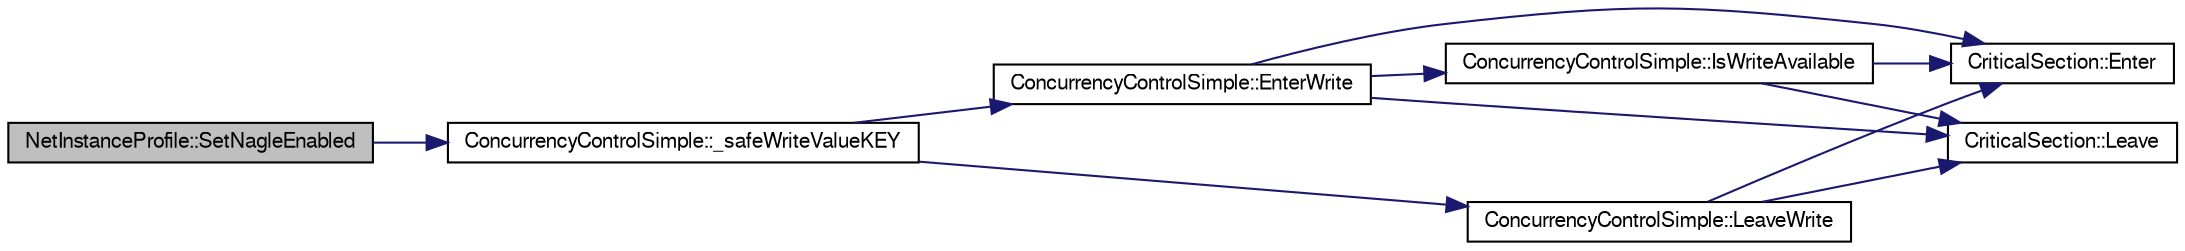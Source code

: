 digraph G
{
  edge [fontname="FreeSans",fontsize="10",labelfontname="FreeSans",labelfontsize="10"];
  node [fontname="FreeSans",fontsize="10",shape=record];
  rankdir=LR;
  Node1 [label="NetInstanceProfile::SetNagleEnabled",height=0.2,width=0.4,color="black", fillcolor="grey75", style="filled" fontcolor="black"];
  Node1 -> Node2 [color="midnightblue",fontsize="10",style="solid",fontname="FreeSans"];
  Node2 [label="ConcurrencyControlSimple::_safeWriteValueKEY",height=0.2,width=0.4,color="black", fillcolor="white", style="filled",URL="$class_concurrency_control_simple.html#a9a6426970c37f7e3bfce8f4c9e9f9df5"];
  Node2 -> Node3 [color="midnightblue",fontsize="10",style="solid",fontname="FreeSans"];
  Node3 [label="ConcurrencyControlSimple::EnterWrite",height=0.2,width=0.4,color="black", fillcolor="white", style="filled",URL="$class_concurrency_control_simple.html#a0ed58a5f089ec4f50b81dc9c14aaa165"];
  Node3 -> Node4 [color="midnightblue",fontsize="10",style="solid",fontname="FreeSans"];
  Node4 [label="CriticalSection::Enter",height=0.2,width=0.4,color="black", fillcolor="white", style="filled",URL="$class_critical_section.html#a509be5342b2f07ae06e1af5d9e08b871"];
  Node3 -> Node5 [color="midnightblue",fontsize="10",style="solid",fontname="FreeSans"];
  Node5 [label="ConcurrencyControlSimple::IsWriteAvailable",height=0.2,width=0.4,color="black", fillcolor="white", style="filled",URL="$class_concurrency_control_simple.html#a918a8f124fce81471cfc7d65c2ee8332"];
  Node5 -> Node4 [color="midnightblue",fontsize="10",style="solid",fontname="FreeSans"];
  Node5 -> Node6 [color="midnightblue",fontsize="10",style="solid",fontname="FreeSans"];
  Node6 [label="CriticalSection::Leave",height=0.2,width=0.4,color="black", fillcolor="white", style="filled",URL="$class_critical_section.html#a6fa0931385f066492f31fc98e3fca657"];
  Node3 -> Node6 [color="midnightblue",fontsize="10",style="solid",fontname="FreeSans"];
  Node2 -> Node7 [color="midnightblue",fontsize="10",style="solid",fontname="FreeSans"];
  Node7 [label="ConcurrencyControlSimple::LeaveWrite",height=0.2,width=0.4,color="black", fillcolor="white", style="filled",URL="$class_concurrency_control_simple.html#afb64468163c99624de72611a1fff4846"];
  Node7 -> Node4 [color="midnightblue",fontsize="10",style="solid",fontname="FreeSans"];
  Node7 -> Node6 [color="midnightblue",fontsize="10",style="solid",fontname="FreeSans"];
}
